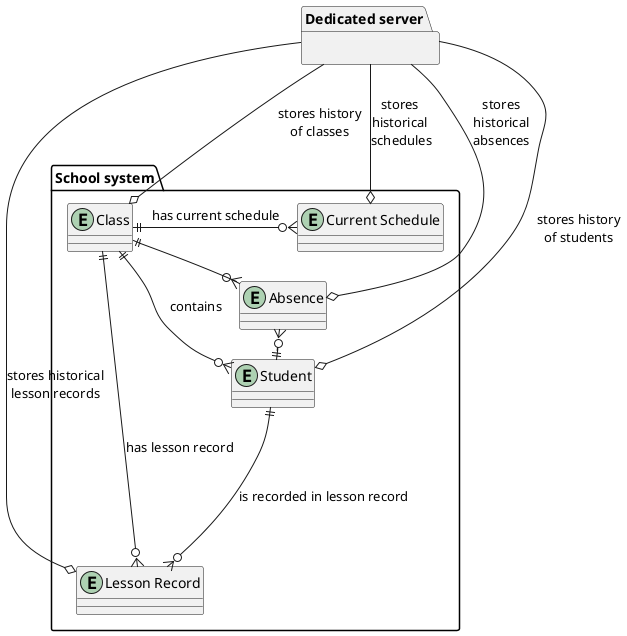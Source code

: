 @startuml ed-schedule-only-actual
package "School system" {
    entity "Class" as Class {
    }

    entity "Student" as Student {
    }

    entity "Current Schedule" as CurrentSchedule {
    }

    entity "Lesson Record" as LessonRecord {
    }

    entity "Absence" as Absence {
    }

    Class ||--o{ Student : "contains"
    Class ||--right-o{ CurrentSchedule : "has current schedule"
    Class ||--down-o{ LessonRecord : "has lesson record"
    Class ||--right-o{ Absence : "has absence"

    Student ||--left-o{ Absence : "has absence"
    Student ||--down-o{ LessonRecord : "is recorded in lesson record"
}

package "Dedicated server" as DedicatedServer {
}

DedicatedServer -down-o Student : "stores history\nof students"
DedicatedServer -down-o Class : "stores history\nof classes"
DedicatedServer -down-o CurrentSchedule : "stores \nhistorical \nschedules"
DedicatedServer -left-o LessonRecord : "stores historical\nlesson records"
DedicatedServer -down-o Absence : "stores\nhistorical\nabsences"

@enduml
